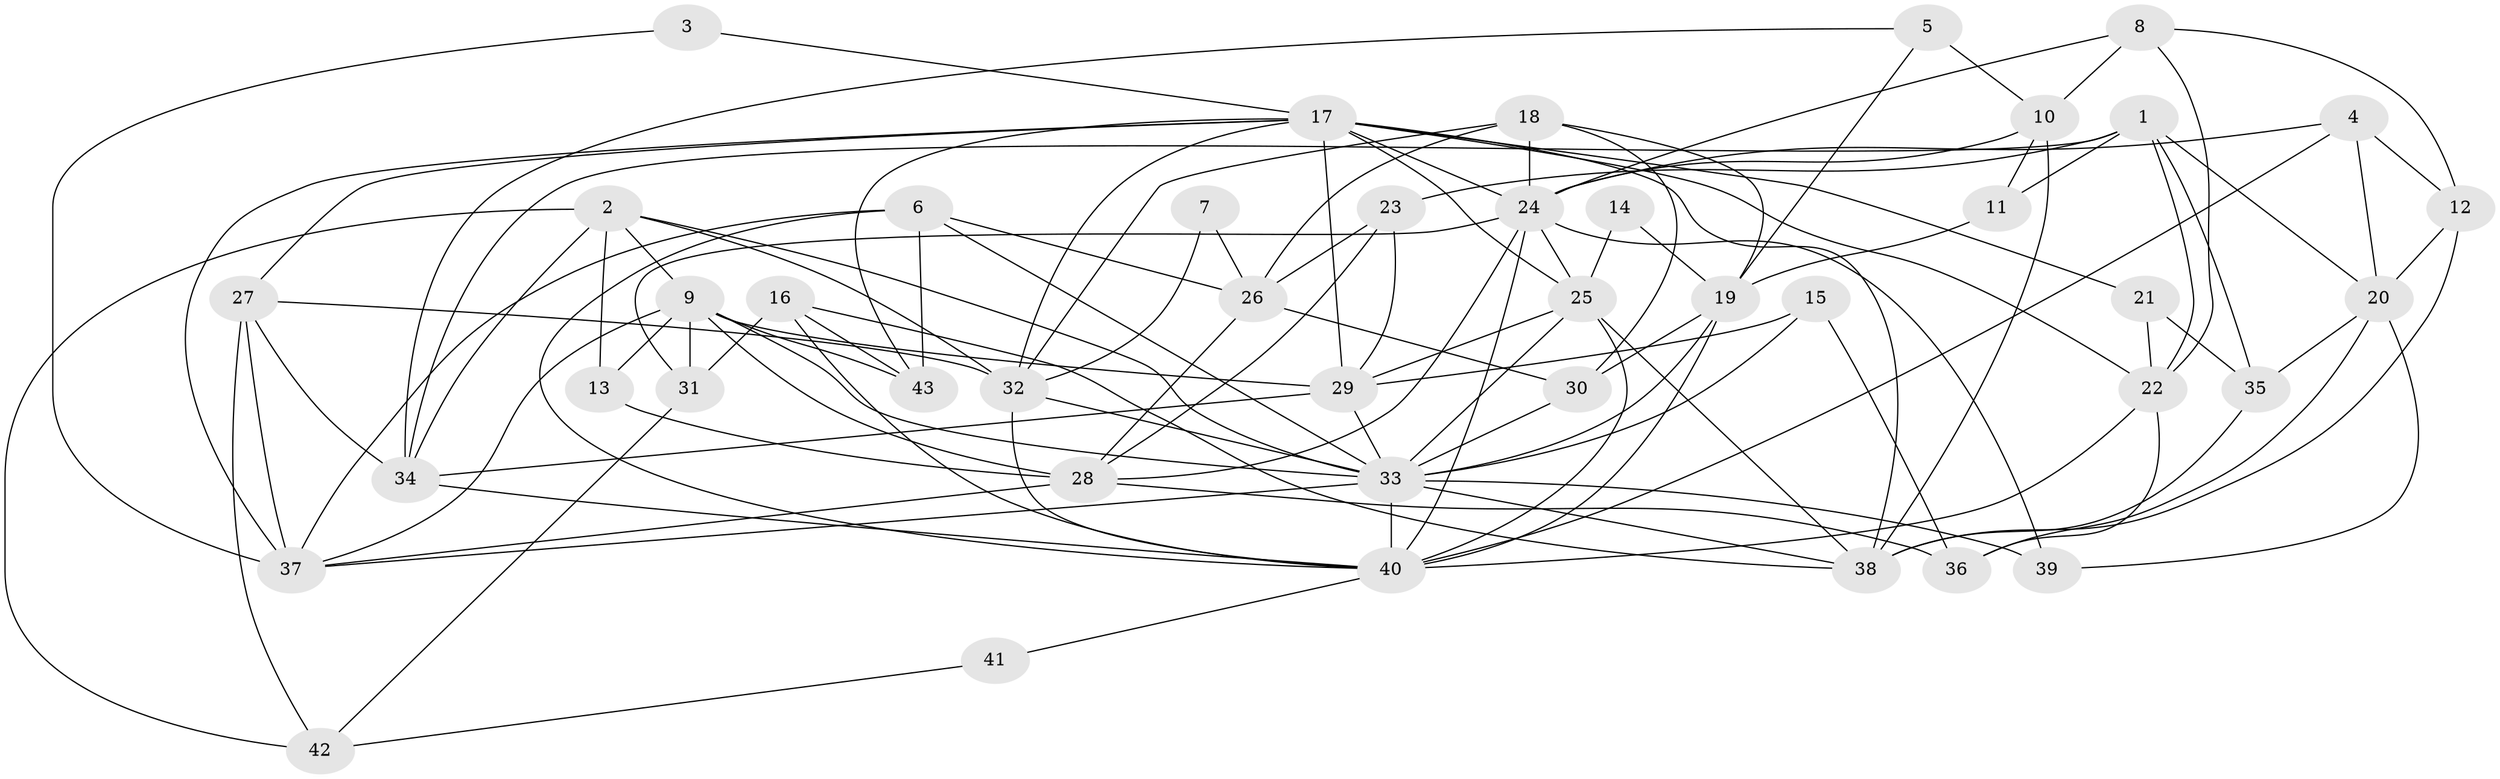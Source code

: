 // original degree distribution, {4: 0.21176470588235294, 3: 0.25882352941176473, 5: 0.24705882352941178, 2: 0.1411764705882353, 6: 0.12941176470588237, 7: 0.011764705882352941}
// Generated by graph-tools (version 1.1) at 2025/50/03/09/25 03:50:10]
// undirected, 43 vertices, 114 edges
graph export_dot {
graph [start="1"]
  node [color=gray90,style=filled];
  1;
  2;
  3;
  4;
  5;
  6;
  7;
  8;
  9;
  10;
  11;
  12;
  13;
  14;
  15;
  16;
  17;
  18;
  19;
  20;
  21;
  22;
  23;
  24;
  25;
  26;
  27;
  28;
  29;
  30;
  31;
  32;
  33;
  34;
  35;
  36;
  37;
  38;
  39;
  40;
  41;
  42;
  43;
  1 -- 11 [weight=1.0];
  1 -- 20 [weight=1.0];
  1 -- 22 [weight=1.0];
  1 -- 23 [weight=1.0];
  1 -- 34 [weight=1.0];
  1 -- 35 [weight=1.0];
  2 -- 9 [weight=1.0];
  2 -- 13 [weight=1.0];
  2 -- 32 [weight=1.0];
  2 -- 33 [weight=1.0];
  2 -- 34 [weight=1.0];
  2 -- 42 [weight=1.0];
  3 -- 17 [weight=1.0];
  3 -- 37 [weight=1.0];
  4 -- 12 [weight=1.0];
  4 -- 20 [weight=1.0];
  4 -- 24 [weight=1.0];
  4 -- 40 [weight=1.0];
  5 -- 10 [weight=1.0];
  5 -- 19 [weight=1.0];
  5 -- 34 [weight=1.0];
  6 -- 26 [weight=1.0];
  6 -- 33 [weight=1.0];
  6 -- 37 [weight=1.0];
  6 -- 40 [weight=1.0];
  6 -- 43 [weight=1.0];
  7 -- 26 [weight=1.0];
  7 -- 32 [weight=1.0];
  8 -- 10 [weight=1.0];
  8 -- 12 [weight=1.0];
  8 -- 22 [weight=1.0];
  8 -- 24 [weight=1.0];
  9 -- 13 [weight=1.0];
  9 -- 28 [weight=1.0];
  9 -- 29 [weight=1.0];
  9 -- 31 [weight=1.0];
  9 -- 33 [weight=1.0];
  9 -- 37 [weight=1.0];
  9 -- 43 [weight=1.0];
  10 -- 11 [weight=2.0];
  10 -- 24 [weight=2.0];
  10 -- 38 [weight=1.0];
  11 -- 19 [weight=1.0];
  12 -- 20 [weight=1.0];
  12 -- 38 [weight=1.0];
  13 -- 28 [weight=1.0];
  14 -- 19 [weight=1.0];
  14 -- 25 [weight=1.0];
  15 -- 29 [weight=1.0];
  15 -- 33 [weight=1.0];
  15 -- 36 [weight=1.0];
  16 -- 31 [weight=1.0];
  16 -- 38 [weight=1.0];
  16 -- 40 [weight=1.0];
  16 -- 43 [weight=1.0];
  17 -- 21 [weight=1.0];
  17 -- 22 [weight=1.0];
  17 -- 24 [weight=1.0];
  17 -- 25 [weight=1.0];
  17 -- 27 [weight=1.0];
  17 -- 29 [weight=1.0];
  17 -- 32 [weight=1.0];
  17 -- 37 [weight=1.0];
  17 -- 38 [weight=1.0];
  17 -- 43 [weight=1.0];
  18 -- 19 [weight=1.0];
  18 -- 24 [weight=1.0];
  18 -- 26 [weight=1.0];
  18 -- 30 [weight=1.0];
  18 -- 32 [weight=1.0];
  19 -- 30 [weight=1.0];
  19 -- 33 [weight=1.0];
  19 -- 40 [weight=2.0];
  20 -- 35 [weight=2.0];
  20 -- 36 [weight=1.0];
  20 -- 39 [weight=1.0];
  21 -- 22 [weight=1.0];
  21 -- 35 [weight=2.0];
  22 -- 36 [weight=1.0];
  22 -- 40 [weight=1.0];
  23 -- 26 [weight=1.0];
  23 -- 28 [weight=1.0];
  23 -- 29 [weight=1.0];
  24 -- 25 [weight=1.0];
  24 -- 28 [weight=1.0];
  24 -- 31 [weight=1.0];
  24 -- 39 [weight=1.0];
  24 -- 40 [weight=1.0];
  25 -- 29 [weight=1.0];
  25 -- 33 [weight=2.0];
  25 -- 38 [weight=1.0];
  25 -- 40 [weight=1.0];
  26 -- 28 [weight=1.0];
  26 -- 30 [weight=1.0];
  27 -- 32 [weight=1.0];
  27 -- 34 [weight=1.0];
  27 -- 37 [weight=1.0];
  27 -- 42 [weight=1.0];
  28 -- 36 [weight=1.0];
  28 -- 37 [weight=1.0];
  29 -- 33 [weight=2.0];
  29 -- 34 [weight=1.0];
  30 -- 33 [weight=1.0];
  31 -- 42 [weight=1.0];
  32 -- 33 [weight=1.0];
  32 -- 40 [weight=2.0];
  33 -- 37 [weight=1.0];
  33 -- 38 [weight=1.0];
  33 -- 39 [weight=1.0];
  33 -- 40 [weight=1.0];
  34 -- 40 [weight=1.0];
  35 -- 38 [weight=1.0];
  40 -- 41 [weight=1.0];
  41 -- 42 [weight=1.0];
}
